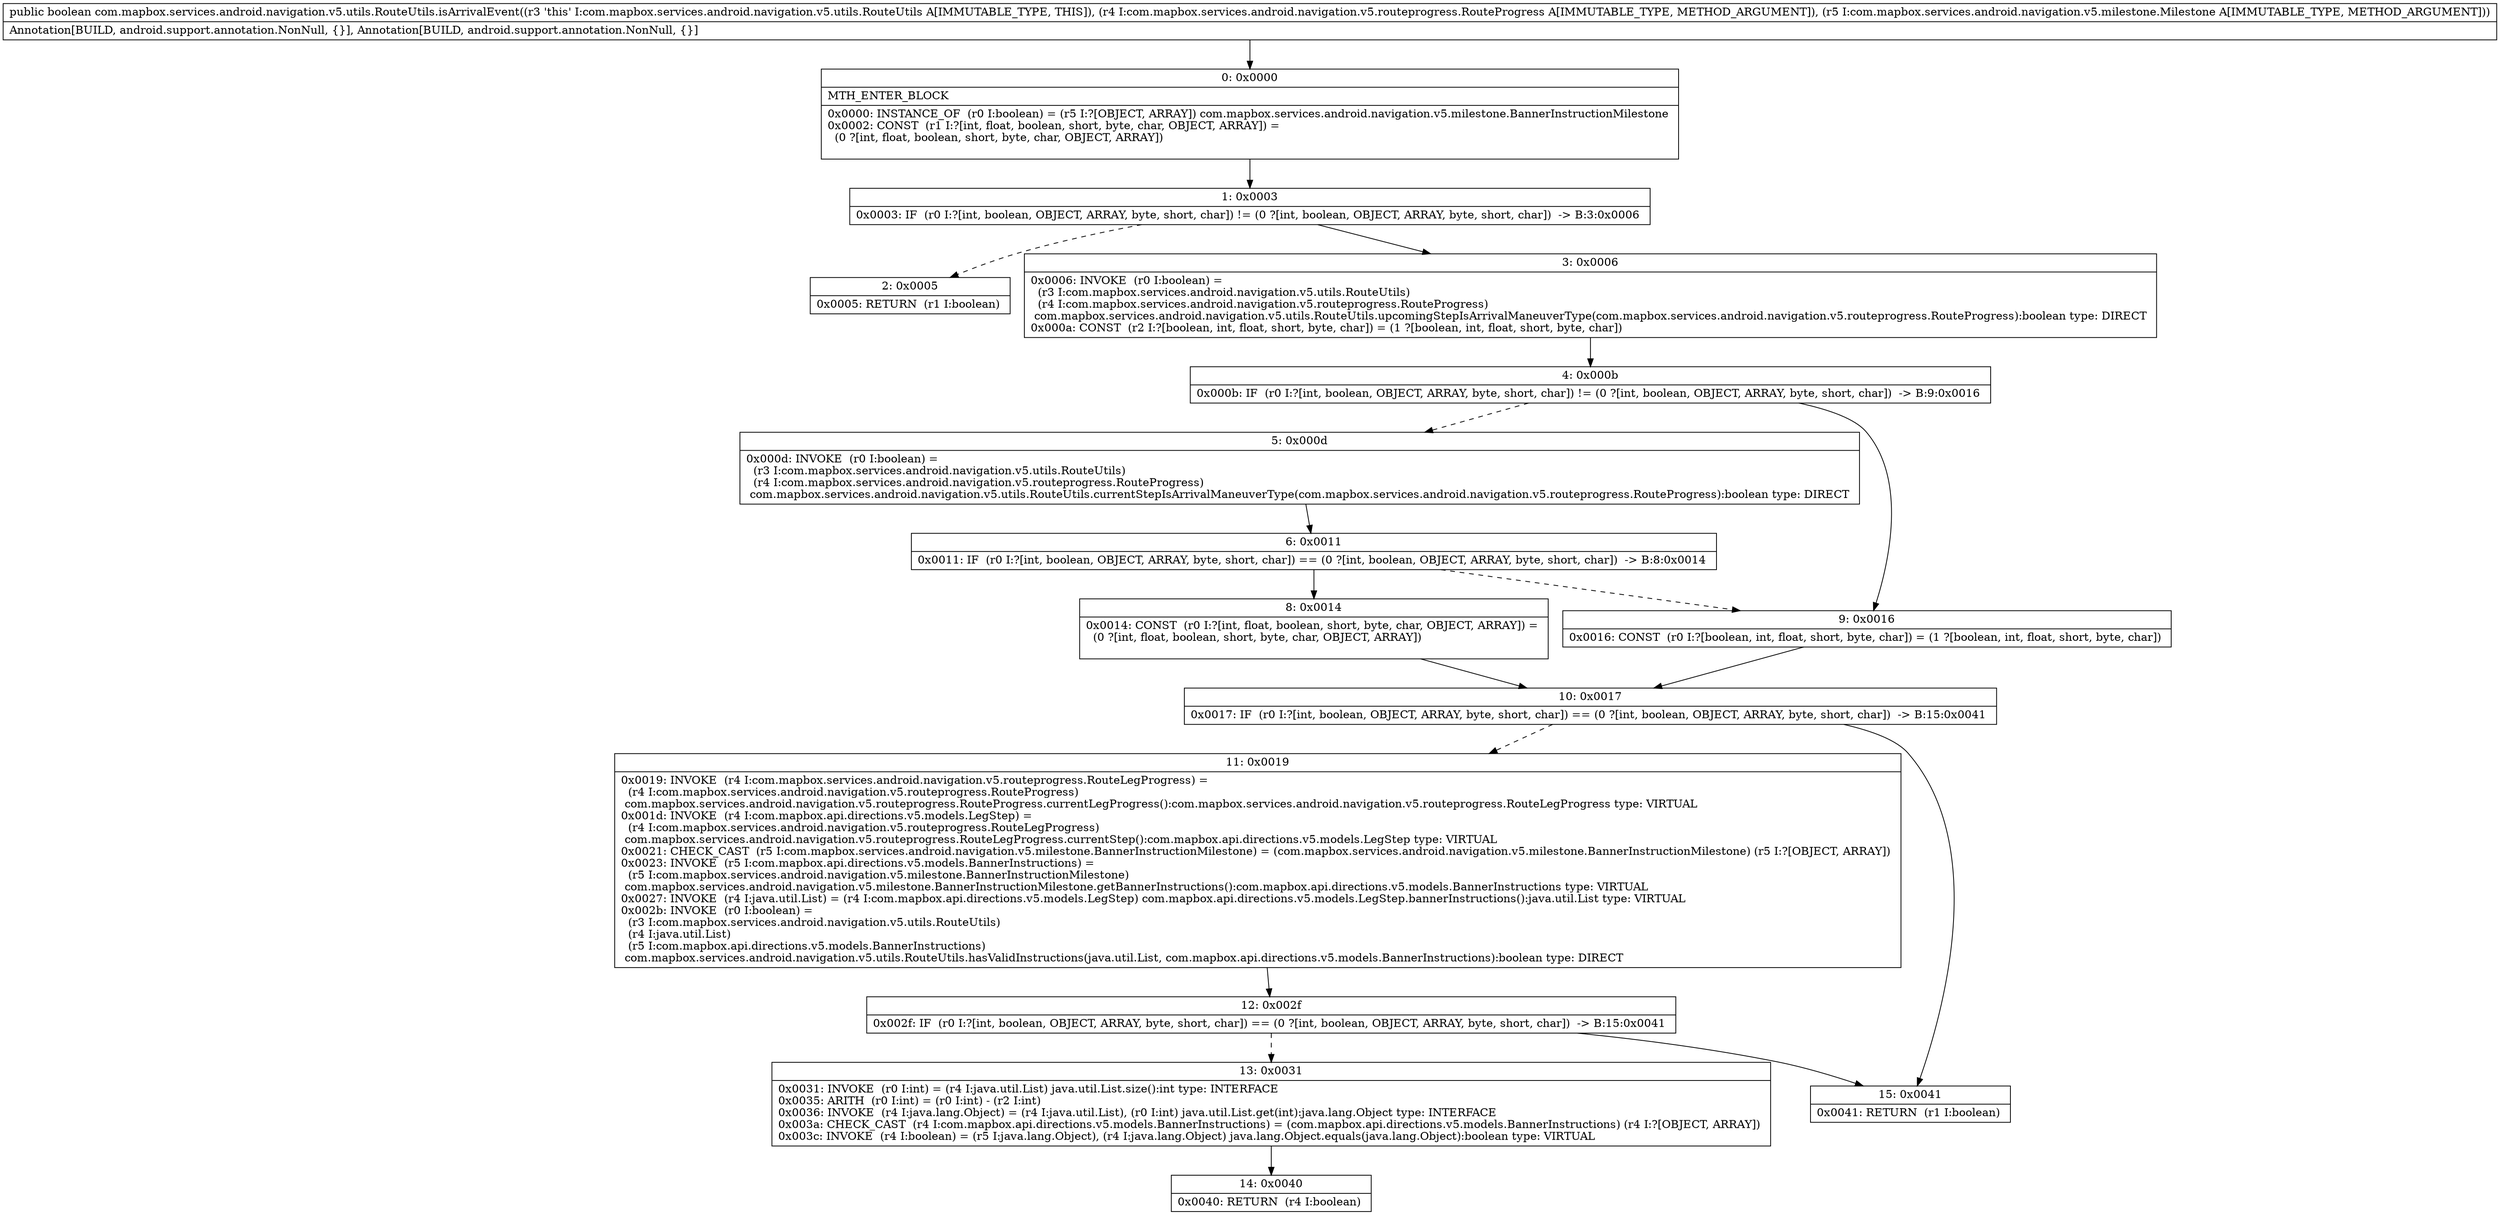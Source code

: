 digraph "CFG forcom.mapbox.services.android.navigation.v5.utils.RouteUtils.isArrivalEvent(Lcom\/mapbox\/services\/android\/navigation\/v5\/routeprogress\/RouteProgress;Lcom\/mapbox\/services\/android\/navigation\/v5\/milestone\/Milestone;)Z" {
Node_0 [shape=record,label="{0\:\ 0x0000|MTH_ENTER_BLOCK\l|0x0000: INSTANCE_OF  (r0 I:boolean) = (r5 I:?[OBJECT, ARRAY]) com.mapbox.services.android.navigation.v5.milestone.BannerInstructionMilestone \l0x0002: CONST  (r1 I:?[int, float, boolean, short, byte, char, OBJECT, ARRAY]) = \l  (0 ?[int, float, boolean, short, byte, char, OBJECT, ARRAY])\l \l}"];
Node_1 [shape=record,label="{1\:\ 0x0003|0x0003: IF  (r0 I:?[int, boolean, OBJECT, ARRAY, byte, short, char]) != (0 ?[int, boolean, OBJECT, ARRAY, byte, short, char])  \-\> B:3:0x0006 \l}"];
Node_2 [shape=record,label="{2\:\ 0x0005|0x0005: RETURN  (r1 I:boolean) \l}"];
Node_3 [shape=record,label="{3\:\ 0x0006|0x0006: INVOKE  (r0 I:boolean) = \l  (r3 I:com.mapbox.services.android.navigation.v5.utils.RouteUtils)\l  (r4 I:com.mapbox.services.android.navigation.v5.routeprogress.RouteProgress)\l com.mapbox.services.android.navigation.v5.utils.RouteUtils.upcomingStepIsArrivalManeuverType(com.mapbox.services.android.navigation.v5.routeprogress.RouteProgress):boolean type: DIRECT \l0x000a: CONST  (r2 I:?[boolean, int, float, short, byte, char]) = (1 ?[boolean, int, float, short, byte, char]) \l}"];
Node_4 [shape=record,label="{4\:\ 0x000b|0x000b: IF  (r0 I:?[int, boolean, OBJECT, ARRAY, byte, short, char]) != (0 ?[int, boolean, OBJECT, ARRAY, byte, short, char])  \-\> B:9:0x0016 \l}"];
Node_5 [shape=record,label="{5\:\ 0x000d|0x000d: INVOKE  (r0 I:boolean) = \l  (r3 I:com.mapbox.services.android.navigation.v5.utils.RouteUtils)\l  (r4 I:com.mapbox.services.android.navigation.v5.routeprogress.RouteProgress)\l com.mapbox.services.android.navigation.v5.utils.RouteUtils.currentStepIsArrivalManeuverType(com.mapbox.services.android.navigation.v5.routeprogress.RouteProgress):boolean type: DIRECT \l}"];
Node_6 [shape=record,label="{6\:\ 0x0011|0x0011: IF  (r0 I:?[int, boolean, OBJECT, ARRAY, byte, short, char]) == (0 ?[int, boolean, OBJECT, ARRAY, byte, short, char])  \-\> B:8:0x0014 \l}"];
Node_8 [shape=record,label="{8\:\ 0x0014|0x0014: CONST  (r0 I:?[int, float, boolean, short, byte, char, OBJECT, ARRAY]) = \l  (0 ?[int, float, boolean, short, byte, char, OBJECT, ARRAY])\l \l}"];
Node_9 [shape=record,label="{9\:\ 0x0016|0x0016: CONST  (r0 I:?[boolean, int, float, short, byte, char]) = (1 ?[boolean, int, float, short, byte, char]) \l}"];
Node_10 [shape=record,label="{10\:\ 0x0017|0x0017: IF  (r0 I:?[int, boolean, OBJECT, ARRAY, byte, short, char]) == (0 ?[int, boolean, OBJECT, ARRAY, byte, short, char])  \-\> B:15:0x0041 \l}"];
Node_11 [shape=record,label="{11\:\ 0x0019|0x0019: INVOKE  (r4 I:com.mapbox.services.android.navigation.v5.routeprogress.RouteLegProgress) = \l  (r4 I:com.mapbox.services.android.navigation.v5.routeprogress.RouteProgress)\l com.mapbox.services.android.navigation.v5.routeprogress.RouteProgress.currentLegProgress():com.mapbox.services.android.navigation.v5.routeprogress.RouteLegProgress type: VIRTUAL \l0x001d: INVOKE  (r4 I:com.mapbox.api.directions.v5.models.LegStep) = \l  (r4 I:com.mapbox.services.android.navigation.v5.routeprogress.RouteLegProgress)\l com.mapbox.services.android.navigation.v5.routeprogress.RouteLegProgress.currentStep():com.mapbox.api.directions.v5.models.LegStep type: VIRTUAL \l0x0021: CHECK_CAST  (r5 I:com.mapbox.services.android.navigation.v5.milestone.BannerInstructionMilestone) = (com.mapbox.services.android.navigation.v5.milestone.BannerInstructionMilestone) (r5 I:?[OBJECT, ARRAY]) \l0x0023: INVOKE  (r5 I:com.mapbox.api.directions.v5.models.BannerInstructions) = \l  (r5 I:com.mapbox.services.android.navigation.v5.milestone.BannerInstructionMilestone)\l com.mapbox.services.android.navigation.v5.milestone.BannerInstructionMilestone.getBannerInstructions():com.mapbox.api.directions.v5.models.BannerInstructions type: VIRTUAL \l0x0027: INVOKE  (r4 I:java.util.List) = (r4 I:com.mapbox.api.directions.v5.models.LegStep) com.mapbox.api.directions.v5.models.LegStep.bannerInstructions():java.util.List type: VIRTUAL \l0x002b: INVOKE  (r0 I:boolean) = \l  (r3 I:com.mapbox.services.android.navigation.v5.utils.RouteUtils)\l  (r4 I:java.util.List)\l  (r5 I:com.mapbox.api.directions.v5.models.BannerInstructions)\l com.mapbox.services.android.navigation.v5.utils.RouteUtils.hasValidInstructions(java.util.List, com.mapbox.api.directions.v5.models.BannerInstructions):boolean type: DIRECT \l}"];
Node_12 [shape=record,label="{12\:\ 0x002f|0x002f: IF  (r0 I:?[int, boolean, OBJECT, ARRAY, byte, short, char]) == (0 ?[int, boolean, OBJECT, ARRAY, byte, short, char])  \-\> B:15:0x0041 \l}"];
Node_13 [shape=record,label="{13\:\ 0x0031|0x0031: INVOKE  (r0 I:int) = (r4 I:java.util.List) java.util.List.size():int type: INTERFACE \l0x0035: ARITH  (r0 I:int) = (r0 I:int) \- (r2 I:int) \l0x0036: INVOKE  (r4 I:java.lang.Object) = (r4 I:java.util.List), (r0 I:int) java.util.List.get(int):java.lang.Object type: INTERFACE \l0x003a: CHECK_CAST  (r4 I:com.mapbox.api.directions.v5.models.BannerInstructions) = (com.mapbox.api.directions.v5.models.BannerInstructions) (r4 I:?[OBJECT, ARRAY]) \l0x003c: INVOKE  (r4 I:boolean) = (r5 I:java.lang.Object), (r4 I:java.lang.Object) java.lang.Object.equals(java.lang.Object):boolean type: VIRTUAL \l}"];
Node_14 [shape=record,label="{14\:\ 0x0040|0x0040: RETURN  (r4 I:boolean) \l}"];
Node_15 [shape=record,label="{15\:\ 0x0041|0x0041: RETURN  (r1 I:boolean) \l}"];
MethodNode[shape=record,label="{public boolean com.mapbox.services.android.navigation.v5.utils.RouteUtils.isArrivalEvent((r3 'this' I:com.mapbox.services.android.navigation.v5.utils.RouteUtils A[IMMUTABLE_TYPE, THIS]), (r4 I:com.mapbox.services.android.navigation.v5.routeprogress.RouteProgress A[IMMUTABLE_TYPE, METHOD_ARGUMENT]), (r5 I:com.mapbox.services.android.navigation.v5.milestone.Milestone A[IMMUTABLE_TYPE, METHOD_ARGUMENT]))  | Annotation[BUILD, android.support.annotation.NonNull, \{\}], Annotation[BUILD, android.support.annotation.NonNull, \{\}]\l}"];
MethodNode -> Node_0;
Node_0 -> Node_1;
Node_1 -> Node_2[style=dashed];
Node_1 -> Node_3;
Node_3 -> Node_4;
Node_4 -> Node_5[style=dashed];
Node_4 -> Node_9;
Node_5 -> Node_6;
Node_6 -> Node_8;
Node_6 -> Node_9[style=dashed];
Node_8 -> Node_10;
Node_9 -> Node_10;
Node_10 -> Node_11[style=dashed];
Node_10 -> Node_15;
Node_11 -> Node_12;
Node_12 -> Node_13[style=dashed];
Node_12 -> Node_15;
Node_13 -> Node_14;
}

